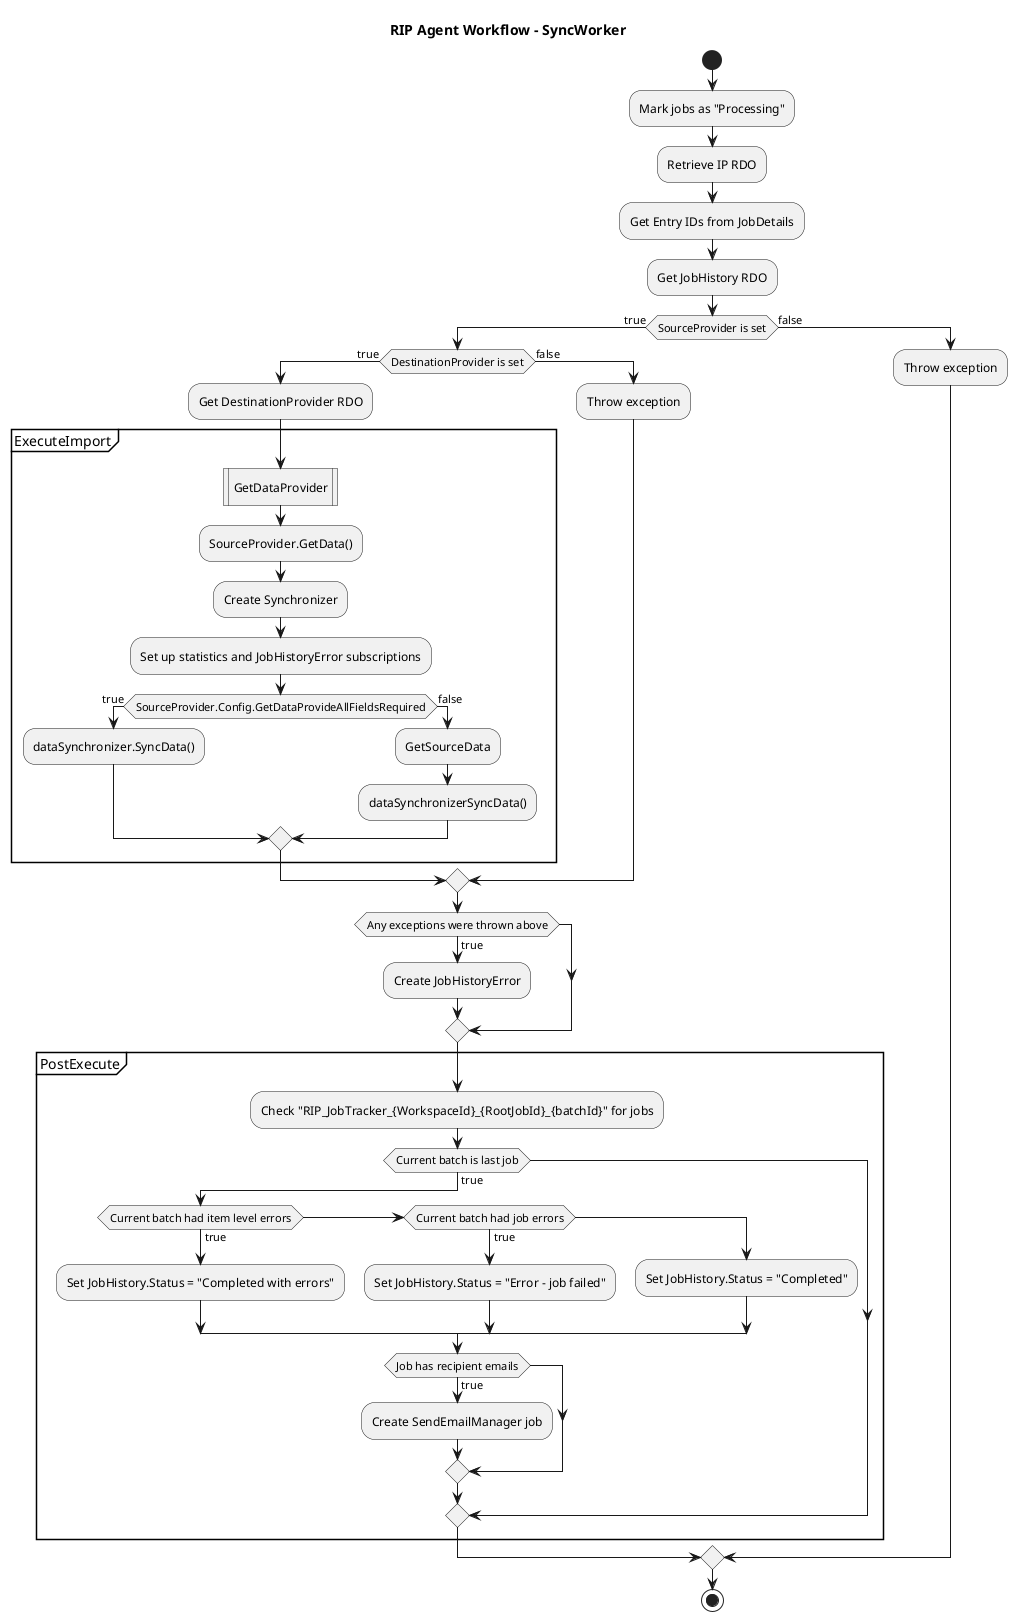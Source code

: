 @startuml

title RIP Agent Workflow - SyncWorker

start

:Mark jobs as "Processing";
:Retrieve IP RDO;
:Get Entry IDs from JobDetails;
:Get JobHistory RDO;

if (SourceProvider is set) then (true)
    if (DestinationProvider is set) then (true)
        :Get DestinationProvider RDO;
        partition ExecuteImport {
			:GetDataProvider|
            :SourceProvider.GetData();
            :Create Synchronizer;
            :Set up statistics and JobHistoryError subscriptions;
            
            if (SourceProvider.Config.GetDataProvideAllFieldsRequired) then (true)
                :dataSynchronizer.SyncData();
            else (false)
                :GetSourceData;
                :dataSynchronizerSyncData();
            endif
        }
    else (false)
        :Throw exception;
    endif
    
    if (Any exceptions were thrown above) then (true)
        :Create JobHistoryError;
    endif
    
    partition PostExecute {
        :Check "RIP_JobTracker_{WorkspaceId}_{RootJobId}_{batchId}" for jobs;
        if (Current batch is last job) then (true)
            if (Current batch had item level errors) then (true)
                :Set JobHistory.Status = "Completed with errors";
            elseif (Current batch had job errors) then (true)
                :Set JobHistory.Status = "Error - job failed";
            else
                :Set JobHistory.Status = "Completed";
            endif
			
			if (Job has recipient emails) then (true)
				:Create SendEmailManager job;
			endif
        endif
    }
else (false)
    :Throw exception;
endif

stop

@enduml